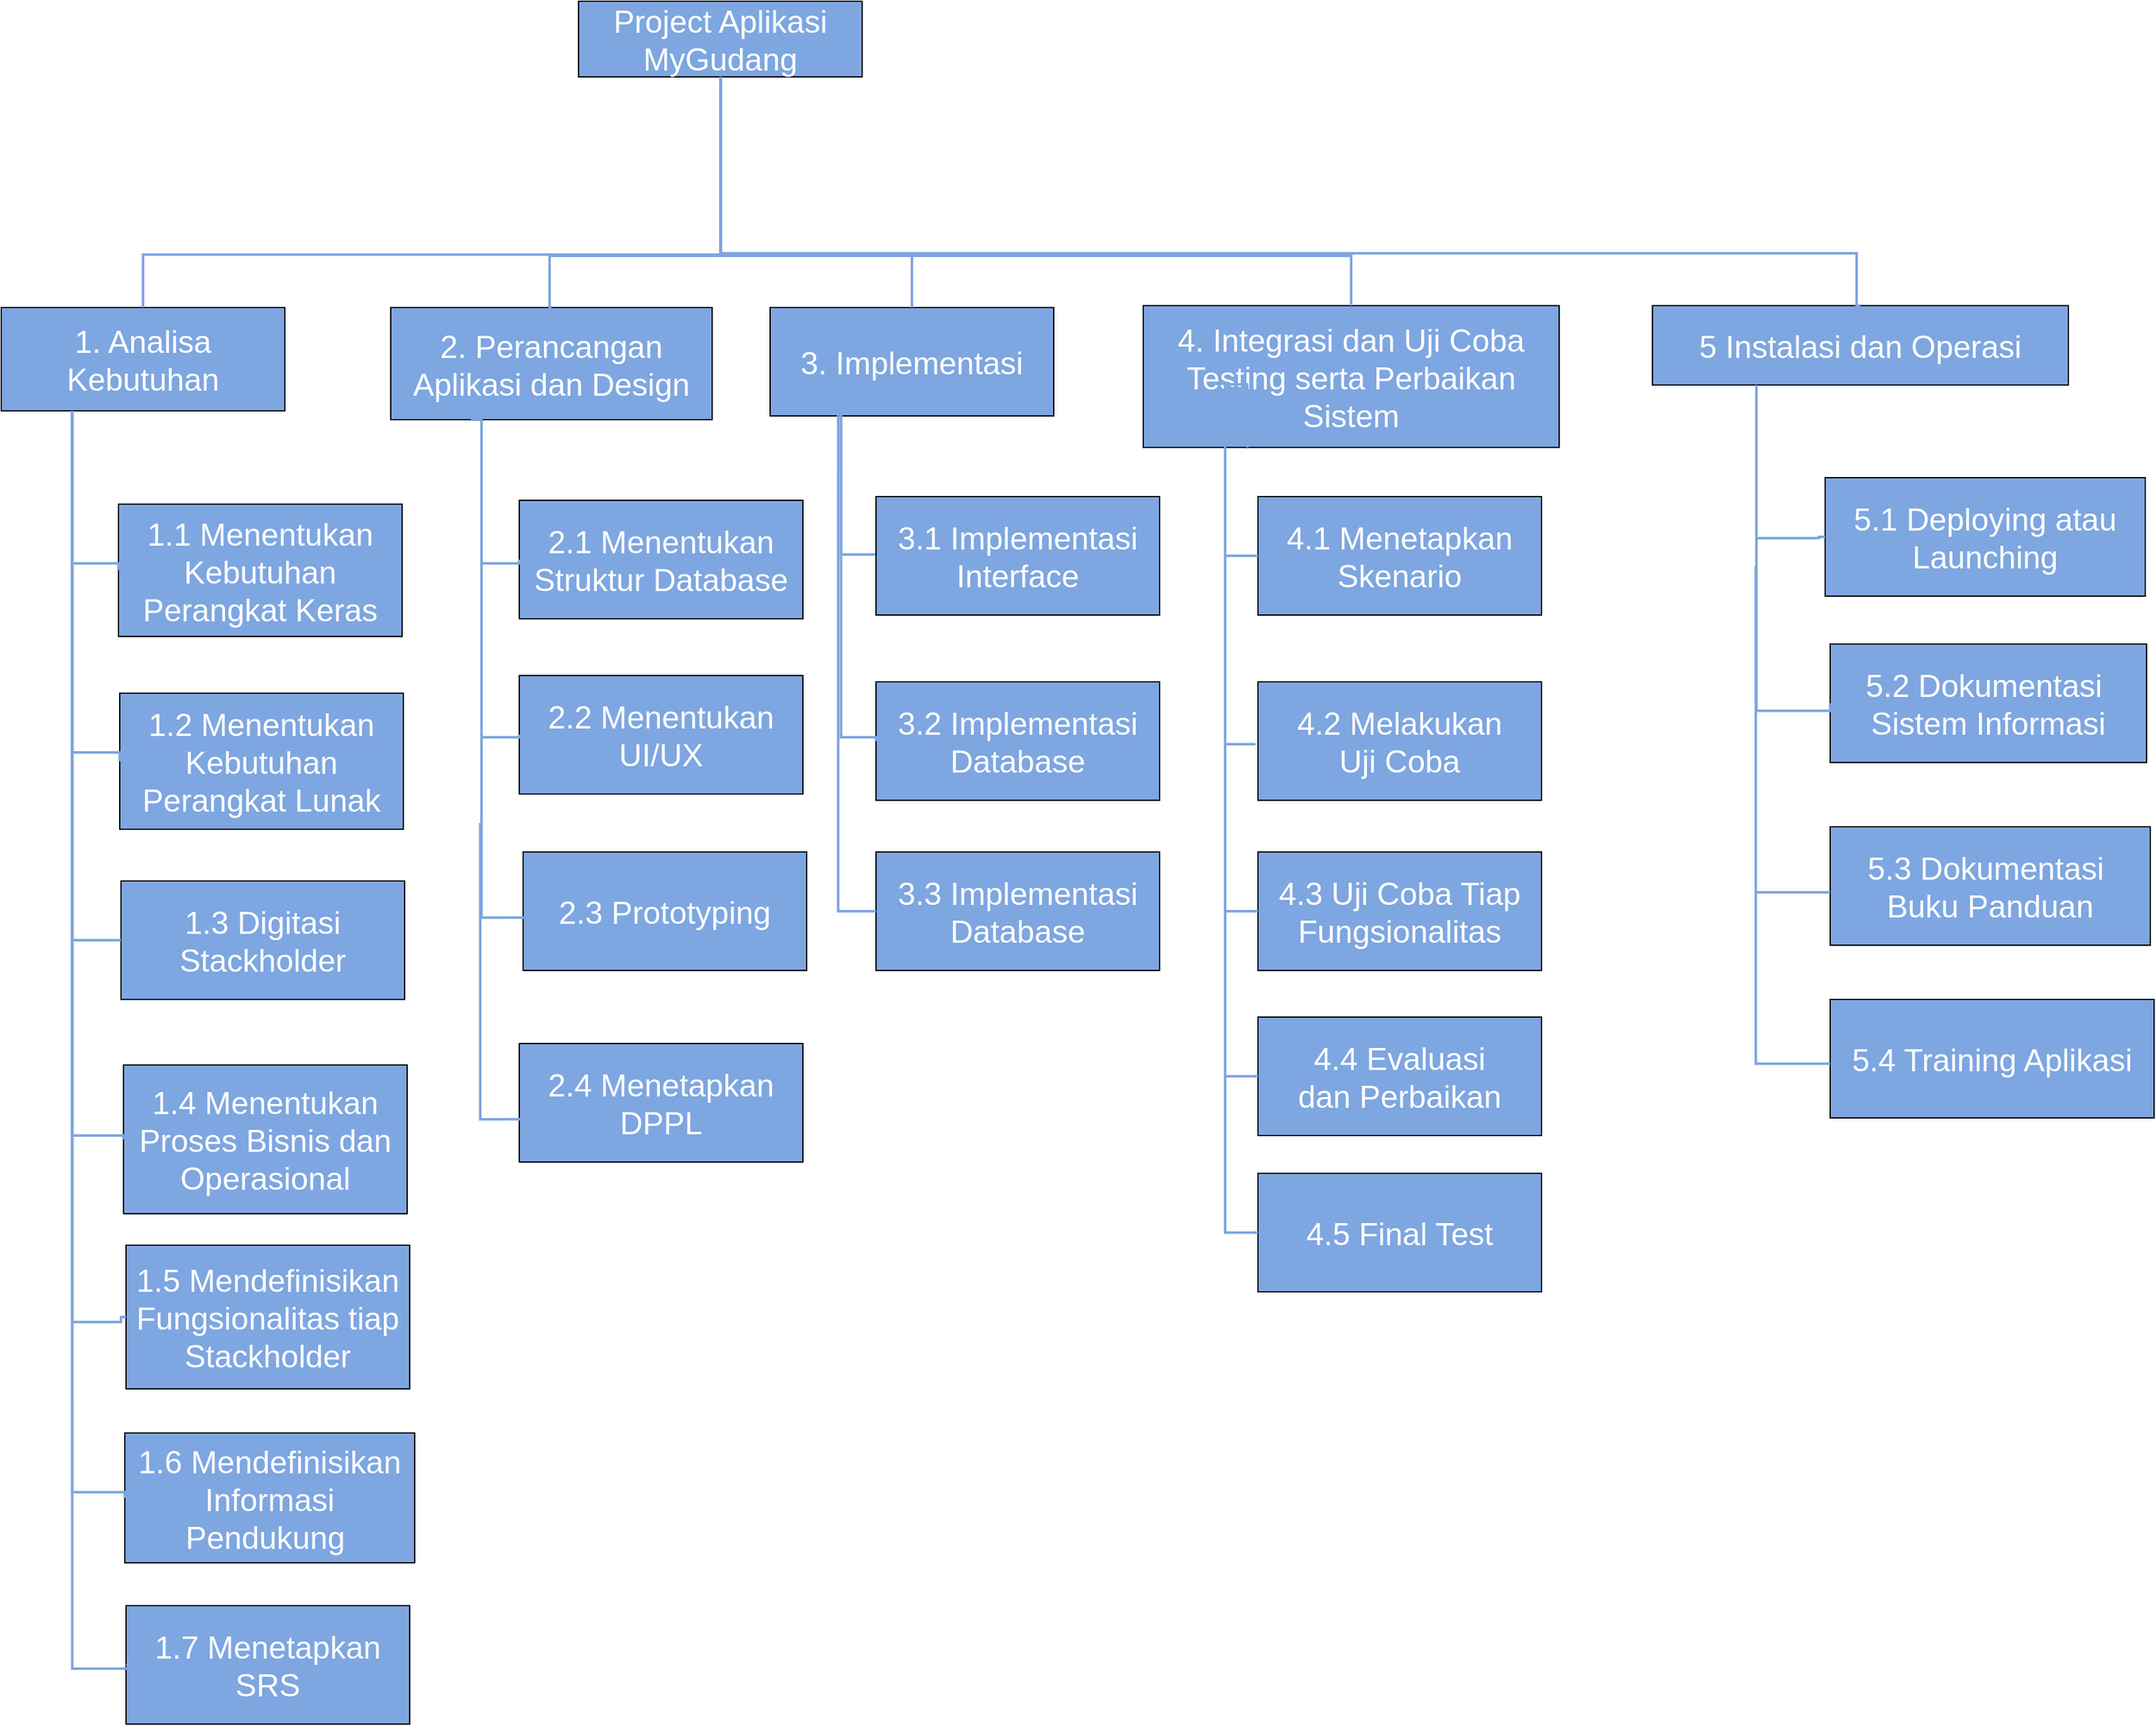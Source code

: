 <mxfile version="22.1.5" type="github">
  <diagram name="Halaman-1" id="PpXOaW4QuxUs9zCqDB_B">
    <mxGraphModel dx="1828" dy="1256" grid="0" gridSize="10" guides="1" tooltips="1" connect="1" arrows="1" fold="1" page="0" pageScale="1" pageWidth="827" pageHeight="1169" math="0" shadow="0">
      <root>
        <mxCell id="0" />
        <mxCell id="1" parent="0" />
        <mxCell id="sLQCOglT2192zuMqJqdj-2" value="&lt;font color=&quot;#ffffff&quot; style=&quot;font-size: 25px;&quot;&gt;Project Aplikasi MyGudang&lt;/font&gt;" style="rounded=0;whiteSpace=wrap;html=1;fontSize=16;fillColor=#7EA6E0;" parent="1" vertex="1">
          <mxGeometry x="89" y="-25" width="225" height="60" as="geometry" />
        </mxCell>
        <mxCell id="sLQCOglT2192zuMqJqdj-3" value="&lt;font style=&quot;font-size: 25px;&quot; color=&quot;#ffffff&quot;&gt;1. Analisa Kebutuhan&lt;/font&gt;" style="rounded=0;whiteSpace=wrap;html=1;fontSize=16;fillColor=#7EA6E0;" parent="1" vertex="1">
          <mxGeometry x="-369" y="218" width="225" height="82" as="geometry" />
        </mxCell>
        <mxCell id="sLQCOglT2192zuMqJqdj-4" value="&lt;span style=&quot;font-size: 25px;&quot;&gt;&lt;font style=&quot;font-size: 25px;&quot; color=&quot;#ffffff&quot;&gt;2. Perancangan &lt;br&gt;Aplikasi dan Design&lt;/font&gt;&lt;/span&gt;" style="rounded=0;whiteSpace=wrap;html=1;fontSize=16;fillColor=#7EA6E0;" parent="1" vertex="1">
          <mxGeometry x="-60" y="218" width="255" height="89" as="geometry" />
        </mxCell>
        <mxCell id="sLQCOglT2192zuMqJqdj-5" value="&lt;font style=&quot;font-size: 25px;&quot; color=&quot;#ffffff&quot;&gt;3. Implementasi&lt;/font&gt;" style="rounded=0;whiteSpace=wrap;html=1;fontSize=16;fillColor=#7EA6E0;" parent="1" vertex="1">
          <mxGeometry x="241" y="218" width="225" height="86" as="geometry" />
        </mxCell>
        <mxCell id="sLQCOglT2192zuMqJqdj-6" value="&lt;font style=&quot;font-size: 25px;&quot; color=&quot;#ffffff&quot;&gt;4. Integrasi dan Uji Coba Testing serta Perbaikan Sistem&lt;/font&gt;" style="rounded=0;whiteSpace=wrap;html=1;fontSize=16;fillColor=#7EA6E0;" parent="1" vertex="1">
          <mxGeometry x="537" y="216.5" width="330" height="112.5" as="geometry" />
        </mxCell>
        <mxCell id="sLQCOglT2192zuMqJqdj-7" value="" style="edgeStyle=segmentEdgeStyle;endArrow=none;html=1;curved=0;rounded=0;endSize=8;startSize=8;fontSize=12;exitX=0.5;exitY=0;exitDx=0;exitDy=0;strokeColor=#7EA6E0;strokeWidth=2;endFill=0;" parent="1" source="sLQCOglT2192zuMqJqdj-3" target="sLQCOglT2192zuMqJqdj-2" edge="1">
          <mxGeometry width="50" height="50" relative="1" as="geometry">
            <mxPoint x="-238" y="12" as="sourcePoint" />
            <mxPoint x="-188" y="-38" as="targetPoint" />
            <Array as="points">
              <mxPoint x="-256" y="176" />
              <mxPoint x="202" y="176" />
            </Array>
          </mxGeometry>
        </mxCell>
        <mxCell id="sLQCOglT2192zuMqJqdj-8" value="" style="edgeStyle=segmentEdgeStyle;endArrow=none;html=1;curved=0;rounded=0;endSize=8;startSize=8;fontSize=12;exitX=0.5;exitY=0;exitDx=0;exitDy=0;strokeColor=#7EA6E0;strokeWidth=2;endFill=0;entryX=0.5;entryY=1;entryDx=0;entryDy=0;" parent="1" source="sLQCOglT2192zuMqJqdj-4" target="sLQCOglT2192zuMqJqdj-2" edge="1">
          <mxGeometry width="50" height="50" relative="1" as="geometry">
            <mxPoint x="-246" y="228" as="sourcePoint" />
            <mxPoint x="212" y="45" as="targetPoint" />
            <Array as="points">
              <mxPoint x="66" y="218" />
              <mxPoint x="66" y="177" />
              <mxPoint x="202" y="177" />
              <mxPoint x="202" y="35" />
            </Array>
          </mxGeometry>
        </mxCell>
        <mxCell id="sLQCOglT2192zuMqJqdj-9" value="" style="edgeStyle=segmentEdgeStyle;endArrow=none;html=1;curved=0;rounded=0;endSize=8;startSize=8;fontSize=12;exitX=0.5;exitY=0;exitDx=0;exitDy=0;strokeColor=#7EA6E0;strokeWidth=2;endFill=0;entryX=0.5;entryY=1;entryDx=0;entryDy=0;" parent="1" source="sLQCOglT2192zuMqJqdj-5" target="sLQCOglT2192zuMqJqdj-2" edge="1">
          <mxGeometry width="50" height="50" relative="1" as="geometry">
            <mxPoint x="79" y="228" as="sourcePoint" />
            <mxPoint x="212" y="45" as="targetPoint" />
            <Array as="points">
              <mxPoint x="354" y="177" />
              <mxPoint x="202" y="177" />
              <mxPoint x="202" y="45" />
              <mxPoint x="202" y="45" />
            </Array>
          </mxGeometry>
        </mxCell>
        <mxCell id="sLQCOglT2192zuMqJqdj-10" value="" style="edgeStyle=segmentEdgeStyle;endArrow=none;html=1;curved=0;rounded=0;endSize=8;startSize=8;fontSize=12;exitX=0.5;exitY=0;exitDx=0;exitDy=0;strokeColor=#7EA6E0;strokeWidth=2;endFill=0;entryX=0.5;entryY=1;entryDx=0;entryDy=0;" parent="1" source="sLQCOglT2192zuMqJqdj-6" target="sLQCOglT2192zuMqJqdj-2" edge="1">
          <mxGeometry width="50" height="50" relative="1" as="geometry">
            <mxPoint x="364" y="228" as="sourcePoint" />
            <mxPoint x="212" y="45" as="targetPoint" />
            <Array as="points">
              <mxPoint x="702" y="177" />
              <mxPoint x="202" y="177" />
            </Array>
          </mxGeometry>
        </mxCell>
        <mxCell id="sLQCOglT2192zuMqJqdj-11" value="&lt;font style=&quot;font-size: 25px;&quot; color=&quot;#ffffff&quot;&gt;1.1 Menentukan Kebutuhan Perangkat Keras&lt;/font&gt;" style="rounded=0;whiteSpace=wrap;html=1;fontSize=16;fillColor=#7EA6E0;" parent="1" vertex="1">
          <mxGeometry x="-276" y="374" width="225" height="105" as="geometry" />
        </mxCell>
        <mxCell id="sLQCOglT2192zuMqJqdj-12" value="&lt;font style=&quot;font-size: 25px;&quot; color=&quot;#ffffff&quot;&gt;1.2 Menentukan Kebutuhan Perangkat Lunak&lt;/font&gt;" style="rounded=0;whiteSpace=wrap;html=1;fontSize=16;fillColor=#7EA6E0;" parent="1" vertex="1">
          <mxGeometry x="-275" y="524" width="225" height="108" as="geometry" />
        </mxCell>
        <mxCell id="sLQCOglT2192zuMqJqdj-13" value="&lt;span style=&quot;font-size: 25px;&quot;&gt;&lt;font style=&quot;font-size: 25px;&quot; color=&quot;#ffffff&quot;&gt;1.3 Digitasi &lt;br&gt;Stackholder&lt;/font&gt;&lt;/span&gt;" style="rounded=0;whiteSpace=wrap;html=1;fontSize=16;fillColor=#7EA6E0;" parent="1" vertex="1">
          <mxGeometry x="-274" y="673" width="225" height="94" as="geometry" />
        </mxCell>
        <mxCell id="sLQCOglT2192zuMqJqdj-14" value="&lt;span style=&quot;font-size: 25px;&quot;&gt;&lt;font style=&quot;font-size: 25px;&quot; color=&quot;#ffffff&quot;&gt;1.4 Menentukan &lt;br&gt;Proses Bisnis dan Operasional&lt;/font&gt;&lt;/span&gt;" style="rounded=0;whiteSpace=wrap;html=1;fontSize=16;fillColor=#7EA6E0;" parent="1" vertex="1">
          <mxGeometry x="-272" y="819" width="225" height="118" as="geometry" />
        </mxCell>
        <mxCell id="sLQCOglT2192zuMqJqdj-15" value="" style="edgeStyle=segmentEdgeStyle;endArrow=none;html=1;curved=0;rounded=0;endSize=8;startSize=8;fontSize=12;exitX=0;exitY=0.5;exitDx=0;exitDy=0;strokeColor=#7EA6E0;strokeWidth=2;endFill=0;entryX=0.25;entryY=1;entryDx=0;entryDy=0;" parent="1" source="sLQCOglT2192zuMqJqdj-11" target="sLQCOglT2192zuMqJqdj-3" edge="1">
          <mxGeometry width="50" height="50" relative="1" as="geometry">
            <mxPoint x="-853" y="570" as="sourcePoint" />
            <mxPoint x="-395" y="387" as="targetPoint" />
            <Array as="points">
              <mxPoint x="-313" y="421" />
            </Array>
          </mxGeometry>
        </mxCell>
        <mxCell id="sLQCOglT2192zuMqJqdj-16" value="" style="edgeStyle=segmentEdgeStyle;endArrow=none;html=1;curved=0;rounded=0;endSize=8;startSize=8;fontSize=12;exitX=0;exitY=0.5;exitDx=0;exitDy=0;strokeColor=#7EA6E0;strokeWidth=2;endFill=0;entryX=0.25;entryY=1;entryDx=0;entryDy=0;" parent="1" source="sLQCOglT2192zuMqJqdj-12" target="sLQCOglT2192zuMqJqdj-3" edge="1">
          <mxGeometry width="50" height="50" relative="1" as="geometry">
            <mxPoint x="-261" y="531" as="sourcePoint" />
            <mxPoint x="-326" y="388" as="targetPoint" />
            <Array as="points">
              <mxPoint x="-313" y="571" />
            </Array>
          </mxGeometry>
        </mxCell>
        <mxCell id="sLQCOglT2192zuMqJqdj-17" value="" style="edgeStyle=segmentEdgeStyle;endArrow=none;html=1;curved=0;rounded=0;endSize=8;startSize=8;fontSize=12;exitX=0;exitY=0.5;exitDx=0;exitDy=0;strokeColor=#7EA6E0;strokeWidth=2;endFill=0;entryX=0.25;entryY=1;entryDx=0;entryDy=0;" parent="1" source="sLQCOglT2192zuMqJqdj-14" target="sLQCOglT2192zuMqJqdj-3" edge="1">
          <mxGeometry width="50" height="50" relative="1" as="geometry">
            <mxPoint x="-258" y="789" as="sourcePoint" />
            <mxPoint x="-323" y="496" as="targetPoint" />
            <Array as="points">
              <mxPoint x="-313" y="875" />
            </Array>
          </mxGeometry>
        </mxCell>
        <mxCell id="sLQCOglT2192zuMqJqdj-18" value="&lt;font style=&quot;font-size: 25px;&quot; color=&quot;#ffffff&quot;&gt;1.5 Mendefinisikan Fungsionalitas tiap Stackholder&lt;/font&gt;" style="rounded=0;whiteSpace=wrap;html=1;fontSize=16;fillColor=#7EA6E0;" parent="1" vertex="1">
          <mxGeometry x="-270" y="962" width="225" height="114" as="geometry" />
        </mxCell>
        <mxCell id="sLQCOglT2192zuMqJqdj-19" value="&lt;font style=&quot;font-size: 25px;&quot; color=&quot;#ffffff&quot;&gt;1.6 Mendefinisikan Informasi Pendukung&amp;nbsp;&lt;/font&gt;" style="rounded=0;whiteSpace=wrap;html=1;fontSize=16;fillColor=#7EA6E0;" parent="1" vertex="1">
          <mxGeometry x="-271" y="1111" width="230" height="103" as="geometry" />
        </mxCell>
        <mxCell id="sLQCOglT2192zuMqJqdj-20" value="&lt;font style=&quot;font-size: 25px;&quot; color=&quot;#ffffff&quot;&gt;1.7 Menetapkan SRS&lt;/font&gt;" style="rounded=0;whiteSpace=wrap;html=1;fontSize=16;fillColor=#7EA6E0;" parent="1" vertex="1">
          <mxGeometry x="-270" y="1248" width="225" height="94" as="geometry" />
        </mxCell>
        <mxCell id="sLQCOglT2192zuMqJqdj-21" value="" style="edgeStyle=segmentEdgeStyle;endArrow=none;html=1;curved=0;rounded=0;endSize=8;startSize=8;fontSize=12;exitX=0;exitY=0.5;exitDx=0;exitDy=0;strokeColor=#7EA6E0;strokeWidth=2;endFill=0;entryX=0.25;entryY=1;entryDx=0;entryDy=0;" parent="1" source="sLQCOglT2192zuMqJqdj-13" target="sLQCOglT2192zuMqJqdj-3" edge="1">
          <mxGeometry width="50" height="50" relative="1" as="geometry">
            <mxPoint x="-238" y="885" as="sourcePoint" />
            <mxPoint x="-303" y="288" as="targetPoint" />
            <Array as="points">
              <mxPoint x="-313" y="720" />
            </Array>
          </mxGeometry>
        </mxCell>
        <mxCell id="sLQCOglT2192zuMqJqdj-23" value="" style="edgeStyle=segmentEdgeStyle;endArrow=none;html=1;curved=0;rounded=0;endSize=8;startSize=8;fontSize=12;exitX=0;exitY=0.5;exitDx=0;exitDy=0;strokeColor=#7EA6E0;strokeWidth=2;endFill=0;entryX=0.25;entryY=1;entryDx=0;entryDy=0;" parent="1" source="sLQCOglT2192zuMqJqdj-18" target="sLQCOglT2192zuMqJqdj-3" edge="1">
          <mxGeometry width="50" height="50" relative="1" as="geometry">
            <mxPoint x="-271" y="931" as="sourcePoint" />
            <mxPoint x="-336" y="334" as="targetPoint" />
            <Array as="points">
              <mxPoint x="-274" y="1019" />
              <mxPoint x="-274" y="1023" />
              <mxPoint x="-313" y="1023" />
            </Array>
          </mxGeometry>
        </mxCell>
        <mxCell id="sLQCOglT2192zuMqJqdj-29" value="" style="edgeStyle=segmentEdgeStyle;endArrow=none;html=1;curved=0;rounded=0;endSize=8;startSize=8;fontSize=12;exitX=0;exitY=0.5;exitDx=0;exitDy=0;strokeColor=#7EA6E0;strokeWidth=2;endFill=0;entryX=0.25;entryY=1;entryDx=0;entryDy=0;" parent="1" source="sLQCOglT2192zuMqJqdj-19" target="sLQCOglT2192zuMqJqdj-3" edge="1">
          <mxGeometry width="50" height="50" relative="1" as="geometry">
            <mxPoint x="-349" y="1086" as="sourcePoint" />
            <mxPoint x="-414" y="343" as="targetPoint" />
            <Array as="points">
              <mxPoint x="-313" y="1158" />
            </Array>
          </mxGeometry>
        </mxCell>
        <mxCell id="sLQCOglT2192zuMqJqdj-30" value="" style="edgeStyle=segmentEdgeStyle;endArrow=none;html=1;curved=0;rounded=0;endSize=8;startSize=8;fontSize=12;exitX=0;exitY=0.5;exitDx=0;exitDy=0;strokeColor=#7EA6E0;strokeWidth=2;endFill=0;entryX=0.25;entryY=1;entryDx=0;entryDy=0;" parent="1" source="sLQCOglT2192zuMqJqdj-20" target="sLQCOglT2192zuMqJqdj-3" edge="1">
          <mxGeometry width="50" height="50" relative="1" as="geometry">
            <mxPoint x="-285" y="1305" as="sourcePoint" />
            <mxPoint x="-350" y="425" as="targetPoint" />
            <Array as="points">
              <mxPoint x="-248" y="1298" />
              <mxPoint x="-313" y="1298" />
            </Array>
          </mxGeometry>
        </mxCell>
        <mxCell id="sLQCOglT2192zuMqJqdj-33" value="&lt;span style=&quot;font-size: 25px;&quot;&gt;&lt;font style=&quot;font-size: 25px;&quot; color=&quot;#ffffff&quot;&gt;2.1 Menentukan &lt;br&gt;Struktur Database&lt;/font&gt;&lt;/span&gt;" style="rounded=0;whiteSpace=wrap;html=1;fontSize=16;fillColor=#7EA6E0;" parent="1" vertex="1">
          <mxGeometry x="42" y="371" width="225" height="94" as="geometry" />
        </mxCell>
        <mxCell id="sLQCOglT2192zuMqJqdj-34" value="" style="edgeStyle=segmentEdgeStyle;endArrow=none;html=1;curved=0;rounded=0;endSize=8;startSize=8;fontSize=12;exitX=0;exitY=0.5;exitDx=0;exitDy=0;strokeColor=#7EA6E0;strokeWidth=2;endFill=0;entryX=0.25;entryY=1;entryDx=0;entryDy=0;" parent="1" source="sLQCOglT2192zuMqJqdj-33" target="sLQCOglT2192zuMqJqdj-4" edge="1">
          <mxGeometry width="50" height="50" relative="1" as="geometry">
            <mxPoint x="15" y="453" as="sourcePoint" />
            <mxPoint x="-22" y="310" as="targetPoint" />
            <Array as="points">
              <mxPoint x="12" y="421" />
            </Array>
          </mxGeometry>
        </mxCell>
        <mxCell id="sLQCOglT2192zuMqJqdj-35" value="&lt;span style=&quot;font-size: 25px;&quot;&gt;&lt;font style=&quot;font-size: 25px;&quot; color=&quot;#ffffff&quot;&gt;2.2 Menentukan &lt;br&gt;UI/UX&lt;/font&gt;&lt;br&gt;&lt;/span&gt;" style="rounded=0;whiteSpace=wrap;html=1;fontSize=16;fillColor=#7EA6E0;" parent="1" vertex="1">
          <mxGeometry x="42" y="510" width="225" height="94" as="geometry" />
        </mxCell>
        <mxCell id="sLQCOglT2192zuMqJqdj-36" value="&lt;font style=&quot;font-size: 25px;&quot; color=&quot;#ffffff&quot;&gt;2.3 Prototyping&lt;/font&gt;" style="rounded=0;whiteSpace=wrap;html=1;fontSize=16;fillColor=#7EA6E0;" parent="1" vertex="1">
          <mxGeometry x="45" y="650" width="225" height="94" as="geometry" />
        </mxCell>
        <mxCell id="sLQCOglT2192zuMqJqdj-37" value="" style="edgeStyle=segmentEdgeStyle;endArrow=none;html=1;curved=0;rounded=0;endSize=8;startSize=8;fontSize=12;exitX=0;exitY=0.5;exitDx=0;exitDy=0;strokeColor=#7EA6E0;strokeWidth=2;endFill=0;entryX=0.25;entryY=1;entryDx=0;entryDy=0;" parent="1" source="sLQCOglT2192zuMqJqdj-35" edge="1">
          <mxGeometry width="50" height="50" relative="1" as="geometry">
            <mxPoint x="76" y="464.94" as="sourcePoint" />
            <mxPoint x="12" y="324.94" as="targetPoint" />
            <Array as="points">
              <mxPoint x="12" y="559" />
            </Array>
          </mxGeometry>
        </mxCell>
        <mxCell id="sLQCOglT2192zuMqJqdj-38" value="" style="edgeStyle=segmentEdgeStyle;endArrow=none;html=1;curved=0;rounded=0;endSize=8;startSize=8;fontSize=12;exitX=0;exitY=0.5;exitDx=0;exitDy=0;strokeColor=#7EA6E0;strokeWidth=2;endFill=0;entryX=0.25;entryY=1;entryDx=0;entryDy=0;" parent="1" edge="1">
          <mxGeometry width="50" height="50" relative="1" as="geometry">
            <mxPoint x="76" y="702.06" as="sourcePoint" />
            <mxPoint x="12" y="468" as="targetPoint" />
            <Array as="points">
              <mxPoint x="12" y="702.06" />
            </Array>
          </mxGeometry>
        </mxCell>
        <mxCell id="sLQCOglT2192zuMqJqdj-39" value="&lt;span style=&quot;font-size: 25px;&quot;&gt;&lt;font style=&quot;font-size: 25px;&quot; color=&quot;#ffffff&quot;&gt;2.4 Menetapkan&lt;br&gt;DPPL&lt;/font&gt;&lt;br&gt;&lt;/span&gt;" style="rounded=0;whiteSpace=wrap;html=1;fontSize=16;fillColor=#7EA6E0;" parent="1" vertex="1">
          <mxGeometry x="42" y="802" width="225" height="94" as="geometry" />
        </mxCell>
        <mxCell id="sLQCOglT2192zuMqJqdj-40" value="" style="edgeStyle=segmentEdgeStyle;endArrow=none;html=1;curved=0;rounded=0;endSize=8;startSize=8;fontSize=12;exitX=0;exitY=0.5;exitDx=0;exitDy=0;strokeColor=#7EA6E0;strokeWidth=2;endFill=0;entryX=0.25;entryY=1;entryDx=0;entryDy=0;" parent="1" source="sLQCOglT2192zuMqJqdj-41" target="sLQCOglT2192zuMqJqdj-5" edge="1">
          <mxGeometry width="50" height="50" relative="1" as="geometry">
            <mxPoint x="378" y="501.06" as="sourcePoint" />
            <mxPoint x="314" y="267" as="targetPoint" />
            <Array as="points">
              <mxPoint x="351" y="418" />
              <mxPoint x="378" y="418" />
              <mxPoint x="378" y="414" />
              <mxPoint x="297" y="414" />
            </Array>
          </mxGeometry>
        </mxCell>
        <mxCell id="sLQCOglT2192zuMqJqdj-41" value="&lt;span style=&quot;font-size: 25px;&quot;&gt;&lt;font style=&quot;font-size: 25px;&quot; color=&quot;#ffffff&quot;&gt;3.1 Implementasi&lt;br&gt;Interface&lt;/font&gt;&lt;br&gt;&lt;/span&gt;" style="rounded=0;whiteSpace=wrap;html=1;fontSize=16;fillColor=#7EA6E0;" parent="1" vertex="1">
          <mxGeometry x="325" y="368" width="225" height="94" as="geometry" />
        </mxCell>
        <mxCell id="sLQCOglT2192zuMqJqdj-42" value="" style="edgeStyle=segmentEdgeStyle;endArrow=none;html=1;curved=0;rounded=0;endSize=8;startSize=8;fontSize=12;exitX=0;exitY=0.5;exitDx=0;exitDy=0;strokeColor=#7EA6E0;strokeWidth=2;endFill=0;entryX=0.25;entryY=1;entryDx=0;entryDy=0;" parent="1" target="sLQCOglT2192zuMqJqdj-4" edge="1">
          <mxGeometry width="50" height="50" relative="1" as="geometry">
            <mxPoint x="86" y="862.06" as="sourcePoint" />
            <mxPoint x="22" y="628" as="targetPoint" />
            <Array as="points">
              <mxPoint x="11" y="862" />
              <mxPoint x="11" y="628" />
              <mxPoint x="12" y="628" />
            </Array>
          </mxGeometry>
        </mxCell>
        <mxCell id="sLQCOglT2192zuMqJqdj-43" value="&lt;font style=&quot;font-size: 25px;&quot; color=&quot;#ffffff&quot;&gt;3.2 Implementasi Database&lt;/font&gt;" style="rounded=0;whiteSpace=wrap;html=1;fontSize=16;fillColor=#7EA6E0;" parent="1" vertex="1">
          <mxGeometry x="325" y="515" width="225" height="94" as="geometry" />
        </mxCell>
        <mxCell id="sLQCOglT2192zuMqJqdj-47" value="" style="edgeStyle=segmentEdgeStyle;endArrow=none;html=1;curved=0;rounded=0;endSize=8;startSize=8;fontSize=12;exitX=0;exitY=0.5;exitDx=0;exitDy=0;strokeColor=#7EA6E0;strokeWidth=2;endFill=0;entryX=0.25;entryY=1;entryDx=0;entryDy=0;" parent="1" source="sLQCOglT2192zuMqJqdj-43" target="sLQCOglT2192zuMqJqdj-5" edge="1">
          <mxGeometry width="50" height="50" relative="1" as="geometry">
            <mxPoint x="177" y="536" as="sourcePoint" />
            <mxPoint x="310" y="353" as="targetPoint" />
            <Array as="points">
              <mxPoint x="297" y="559" />
            </Array>
          </mxGeometry>
        </mxCell>
        <mxCell id="sLQCOglT2192zuMqJqdj-48" value="&lt;font style=&quot;font-size: 25px;&quot; color=&quot;#ffffff&quot;&gt;3.3 Implementasi Database&lt;/font&gt;" style="rounded=0;whiteSpace=wrap;html=1;fontSize=16;fillColor=#7EA6E0;" parent="1" vertex="1">
          <mxGeometry x="325" y="650" width="225" height="94" as="geometry" />
        </mxCell>
        <mxCell id="sLQCOglT2192zuMqJqdj-49" value="" style="edgeStyle=segmentEdgeStyle;endArrow=none;html=1;curved=0;rounded=0;endSize=8;startSize=8;fontSize=12;exitX=0;exitY=0.5;exitDx=0;exitDy=0;strokeColor=#7EA6E0;strokeWidth=2;endFill=0;entryX=0.25;entryY=1;entryDx=0;entryDy=0;" parent="1" source="sLQCOglT2192zuMqJqdj-48" target="sLQCOglT2192zuMqJqdj-5" edge="1">
          <mxGeometry width="50" height="50" relative="1" as="geometry">
            <mxPoint x="335" y="572" as="sourcePoint" />
            <mxPoint x="307" y="288" as="targetPoint" />
            <Array as="points">
              <mxPoint x="295" y="697" />
              <mxPoint x="295" y="288" />
              <mxPoint x="297" y="288" />
            </Array>
          </mxGeometry>
        </mxCell>
        <mxCell id="sLQCOglT2192zuMqJqdj-50" value="&lt;span style=&quot;font-size: 25px;&quot;&gt;&lt;font style=&quot;font-size: 25px;&quot; color=&quot;#ffffff&quot;&gt;4.1 Menetapkan &lt;br&gt;Skenario&lt;/font&gt;&lt;br&gt;&lt;/span&gt;" style="rounded=0;whiteSpace=wrap;html=1;fontSize=16;fillColor=#7EA6E0;" parent="1" vertex="1">
          <mxGeometry x="628" y="368" width="225" height="94" as="geometry" />
        </mxCell>
        <mxCell id="sLQCOglT2192zuMqJqdj-51" value="&lt;span style=&quot;font-size: 25px;&quot;&gt;&lt;font style=&quot;font-size: 25px;&quot; color=&quot;#ffffff&quot;&gt;4.2 Melakukan &lt;br&gt;Uji Coba&lt;/font&gt;&lt;br&gt;&lt;/span&gt;" style="rounded=0;whiteSpace=wrap;html=1;fontSize=16;fillColor=#7EA6E0;" parent="1" vertex="1">
          <mxGeometry x="628" y="515" width="225" height="94" as="geometry" />
        </mxCell>
        <mxCell id="sLQCOglT2192zuMqJqdj-52" value="&lt;span style=&quot;font-size: 25px;&quot;&gt;&lt;font style=&quot;font-size: 25px;&quot; color=&quot;#ffffff&quot;&gt;4.3 Uji Coba Tiap&lt;br&gt;Fungsionalitas&lt;/font&gt;&lt;br&gt;&lt;/span&gt;" style="rounded=0;whiteSpace=wrap;html=1;fontSize=16;fillColor=#7EA6E0;" parent="1" vertex="1">
          <mxGeometry x="628" y="650" width="225" height="94" as="geometry" />
        </mxCell>
        <mxCell id="sLQCOglT2192zuMqJqdj-53" value="&lt;span style=&quot;font-size: 25px;&quot;&gt;&lt;font style=&quot;font-size: 25px;&quot; color=&quot;#ffffff&quot;&gt;4.4 Evaluasi&lt;br&gt;dan Perbaikan&lt;/font&gt;&lt;br&gt;&lt;/span&gt;" style="rounded=0;whiteSpace=wrap;html=1;fontSize=16;fillColor=#7EA6E0;" parent="1" vertex="1">
          <mxGeometry x="628" y="781" width="225" height="94" as="geometry" />
        </mxCell>
        <mxCell id="sLQCOglT2192zuMqJqdj-54" value="&lt;font style=&quot;font-size: 25px;&quot; color=&quot;#ffffff&quot;&gt;4.5 Final Test&lt;/font&gt;" style="rounded=0;whiteSpace=wrap;html=1;fontSize=16;fillColor=#7EA6E0;" parent="1" vertex="1">
          <mxGeometry x="628" y="905" width="225" height="94" as="geometry" />
        </mxCell>
        <mxCell id="sLQCOglT2192zuMqJqdj-55" value="" style="edgeStyle=segmentEdgeStyle;endArrow=none;html=1;curved=0;rounded=0;endSize=8;startSize=8;fontSize=12;strokeColor=#7EA6E0;strokeWidth=2;endFill=0;entryX=0.25;entryY=1;entryDx=0;entryDy=0;exitX=0;exitY=0.5;exitDx=0;exitDy=0;" parent="1" source="sLQCOglT2192zuMqJqdj-50" target="sLQCOglT2192zuMqJqdj-6" edge="1">
          <mxGeometry width="50" height="50" relative="1" as="geometry">
            <mxPoint x="587" y="769" as="sourcePoint" />
            <mxPoint x="600" y="303" as="targetPoint" />
            <Array as="points">
              <mxPoint x="602" y="415" />
              <mxPoint x="602" y="279" />
            </Array>
          </mxGeometry>
        </mxCell>
        <mxCell id="sLQCOglT2192zuMqJqdj-56" value="" style="edgeStyle=segmentEdgeStyle;endArrow=none;html=1;curved=0;rounded=0;endSize=8;startSize=8;fontSize=12;strokeColor=#7EA6E0;strokeWidth=2;endFill=0;entryX=0.25;entryY=1;entryDx=0;entryDy=0;exitX=0;exitY=0.5;exitDx=0;exitDy=0;" parent="1" source="sLQCOglT2192zuMqJqdj-52" target="sLQCOglT2192zuMqJqdj-6" edge="1">
          <mxGeometry width="50" height="50" relative="1" as="geometry">
            <mxPoint x="626" y="656" as="sourcePoint" />
            <mxPoint x="618" y="521" as="targetPoint" />
            <Array as="points">
              <mxPoint x="602" y="697" />
              <mxPoint x="602" y="279" />
            </Array>
          </mxGeometry>
        </mxCell>
        <mxCell id="sLQCOglT2192zuMqJqdj-57" value="" style="edgeStyle=segmentEdgeStyle;endArrow=none;html=1;curved=0;rounded=0;endSize=8;startSize=8;fontSize=12;strokeColor=#7EA6E0;strokeWidth=2;endFill=0;entryX=0.25;entryY=1;entryDx=0;entryDy=0;exitX=0;exitY=0.5;exitDx=0;exitDy=0;" parent="1" edge="1">
          <mxGeometry width="50" height="50" relative="1" as="geometry">
            <mxPoint x="626" y="564.5" as="sourcePoint" />
            <mxPoint x="617.5" y="282" as="targetPoint" />
            <Array as="points">
              <mxPoint x="602" y="564.5" />
              <mxPoint x="602" y="281.5" />
            </Array>
          </mxGeometry>
        </mxCell>
        <mxCell id="sLQCOglT2192zuMqJqdj-58" value="" style="edgeStyle=segmentEdgeStyle;endArrow=none;html=1;curved=0;rounded=0;endSize=8;startSize=8;fontSize=12;strokeColor=#7EA6E0;strokeWidth=2;endFill=0;entryX=0.25;entryY=1;entryDx=0;entryDy=0;exitX=0;exitY=0.5;exitDx=0;exitDy=0;" parent="1" source="sLQCOglT2192zuMqJqdj-53" target="sLQCOglT2192zuMqJqdj-6" edge="1">
          <mxGeometry width="50" height="50" relative="1" as="geometry">
            <mxPoint x="602" y="1066" as="sourcePoint" />
            <mxPoint x="594" y="649" as="targetPoint" />
            <Array as="points">
              <mxPoint x="602" y="828" />
              <mxPoint x="602" y="279" />
            </Array>
          </mxGeometry>
        </mxCell>
        <mxCell id="sLQCOglT2192zuMqJqdj-59" value="" style="edgeStyle=segmentEdgeStyle;endArrow=none;html=1;curved=0;rounded=0;endSize=8;startSize=8;fontSize=12;strokeColor=#7EA6E0;strokeWidth=2;endFill=0;entryX=0.25;entryY=1;entryDx=0;entryDy=0;exitX=0;exitY=0.5;exitDx=0;exitDy=0;" parent="1" source="sLQCOglT2192zuMqJqdj-54" target="sLQCOglT2192zuMqJqdj-6" edge="1">
          <mxGeometry width="50" height="50" relative="1" as="geometry">
            <mxPoint x="597" y="977" as="sourcePoint" />
            <mxPoint x="589" y="429" as="targetPoint" />
            <Array as="points">
              <mxPoint x="602" y="952" />
              <mxPoint x="602" y="279" />
            </Array>
          </mxGeometry>
        </mxCell>
        <mxCell id="sLQCOglT2192zuMqJqdj-60" value="&lt;font style=&quot;font-size: 25px;&quot; color=&quot;#ffffff&quot;&gt;5 Instalasi dan Operasi&lt;/font&gt;" style="rounded=0;whiteSpace=wrap;html=1;fontSize=16;fillColor=#7EA6E0;" parent="1" vertex="1">
          <mxGeometry x="941" y="216.5" width="330" height="63" as="geometry" />
        </mxCell>
        <mxCell id="sLQCOglT2192zuMqJqdj-61" value="" style="edgeStyle=segmentEdgeStyle;endArrow=none;html=1;curved=0;rounded=0;endSize=8;startSize=8;fontSize=12;exitX=0.5;exitY=0;exitDx=0;exitDy=0;strokeColor=#7EA6E0;strokeWidth=2;endFill=0;entryX=0.5;entryY=1;entryDx=0;entryDy=0;" parent="1" source="sLQCOglT2192zuMqJqdj-60" target="sLQCOglT2192zuMqJqdj-2" edge="1">
          <mxGeometry width="50" height="50" relative="1" as="geometry">
            <mxPoint x="1029" y="144" as="sourcePoint" />
            <mxPoint x="529" y="-38" as="targetPoint" />
            <Array as="points">
              <mxPoint x="1103" y="217" />
              <mxPoint x="1103" y="175" />
              <mxPoint x="202" y="175" />
            </Array>
          </mxGeometry>
        </mxCell>
        <mxCell id="sLQCOglT2192zuMqJqdj-62" value="&lt;font style=&quot;font-size: 25px;&quot; color=&quot;#ffffff&quot;&gt;5.1 Deploying atau Launching&lt;/font&gt;" style="rounded=0;whiteSpace=wrap;html=1;fontSize=16;fillColor=#7EA6E0;" parent="1" vertex="1">
          <mxGeometry x="1078" y="353" width="254" height="94" as="geometry" />
        </mxCell>
        <mxCell id="sLQCOglT2192zuMqJqdj-63" value="&lt;span style=&quot;font-size: 25px;&quot;&gt;&lt;font style=&quot;font-size: 25px;&quot; color=&quot;#ffffff&quot;&gt;5.2 Dokumentasi&amp;nbsp;&lt;br&gt;Sistem Informasi&lt;/font&gt;&lt;br&gt;&lt;/span&gt;" style="rounded=0;whiteSpace=wrap;html=1;fontSize=16;fillColor=#7EA6E0;" parent="1" vertex="1">
          <mxGeometry x="1082" y="485" width="251" height="94" as="geometry" />
        </mxCell>
        <mxCell id="sLQCOglT2192zuMqJqdj-64" value="" style="edgeStyle=segmentEdgeStyle;endArrow=none;html=1;curved=0;rounded=0;endSize=8;startSize=8;fontSize=12;exitX=0;exitY=0.5;exitDx=0;exitDy=0;strokeColor=#7EA6E0;strokeWidth=2;endFill=0;entryX=0.25;entryY=1;entryDx=0;entryDy=0;" parent="1" source="sLQCOglT2192zuMqJqdj-62" target="sLQCOglT2192zuMqJqdj-60" edge="1">
          <mxGeometry width="50" height="50" relative="1" as="geometry">
            <mxPoint x="995.95" y="709" as="sourcePoint" />
            <mxPoint x="967.95" y="290" as="targetPoint" />
            <Array as="points">
              <mxPoint x="1073" y="401" />
              <mxPoint x="1023" y="401" />
            </Array>
          </mxGeometry>
        </mxCell>
        <mxCell id="sLQCOglT2192zuMqJqdj-65" value="&lt;span style=&quot;font-size: 25px;&quot;&gt;&lt;font style=&quot;font-size: 25px;&quot; color=&quot;#ffffff&quot;&gt;5.3 Dokumentasi&amp;nbsp;&lt;br&gt;Buku Panduan&lt;/font&gt;&lt;br&gt;&lt;/span&gt;" style="rounded=0;whiteSpace=wrap;html=1;fontSize=16;fillColor=#7EA6E0;" parent="1" vertex="1">
          <mxGeometry x="1082" y="630" width="254" height="94" as="geometry" />
        </mxCell>
        <mxCell id="sLQCOglT2192zuMqJqdj-66" value="&lt;font style=&quot;font-size: 25px;&quot; color=&quot;#ffffff&quot;&gt;5.4 Training Aplikasi&lt;/font&gt;" style="rounded=0;whiteSpace=wrap;html=1;fontSize=16;fillColor=#7EA6E0;" parent="1" vertex="1">
          <mxGeometry x="1082" y="767" width="257" height="94" as="geometry" />
        </mxCell>
        <mxCell id="sLQCOglT2192zuMqJqdj-67" value="" style="edgeStyle=segmentEdgeStyle;endArrow=none;html=1;curved=0;rounded=0;endSize=8;startSize=8;fontSize=12;strokeColor=#7EA6E0;strokeWidth=2;endFill=0;entryX=0.25;entryY=1;entryDx=0;entryDy=0;exitX=0;exitY=0.5;exitDx=0;exitDy=0;" parent="1" source="sLQCOglT2192zuMqJqdj-63" target="sLQCOglT2192zuMqJqdj-60" edge="1">
          <mxGeometry width="50" height="50" relative="1" as="geometry">
            <mxPoint x="1078" y="566" as="sourcePoint" />
            <mxPoint x="1024" y="391" as="targetPoint" />
            <Array as="points">
              <mxPoint x="1023" y="538" />
            </Array>
          </mxGeometry>
        </mxCell>
        <mxCell id="sLQCOglT2192zuMqJqdj-68" value="" style="edgeStyle=segmentEdgeStyle;endArrow=none;html=1;curved=0;rounded=0;endSize=8;startSize=8;fontSize=12;strokeColor=#7EA6E0;strokeWidth=2;endFill=0;entryX=0.25;entryY=1;entryDx=0;entryDy=0;exitX=0;exitY=0.5;exitDx=0;exitDy=0;" parent="1" edge="1">
          <mxGeometry width="50" height="50" relative="1" as="geometry">
            <mxPoint x="1082" y="682" as="sourcePoint" />
            <mxPoint x="1024" y="424" as="targetPoint" />
            <Array as="points">
              <mxPoint x="1023" y="682" />
            </Array>
          </mxGeometry>
        </mxCell>
        <mxCell id="sLQCOglT2192zuMqJqdj-69" value="" style="edgeStyle=segmentEdgeStyle;endArrow=none;html=1;curved=0;rounded=0;endSize=8;startSize=8;fontSize=12;strokeColor=#7EA6E0;strokeWidth=2;endFill=0;entryX=0.25;entryY=1;entryDx=0;entryDy=0;exitX=0;exitY=0.5;exitDx=0;exitDy=0;" parent="1" edge="1">
          <mxGeometry width="50" height="50" relative="1" as="geometry">
            <mxPoint x="1082" y="818" as="sourcePoint" />
            <mxPoint x="1024" y="560" as="targetPoint" />
            <Array as="points">
              <mxPoint x="1023" y="818" />
            </Array>
          </mxGeometry>
        </mxCell>
      </root>
    </mxGraphModel>
  </diagram>
</mxfile>
